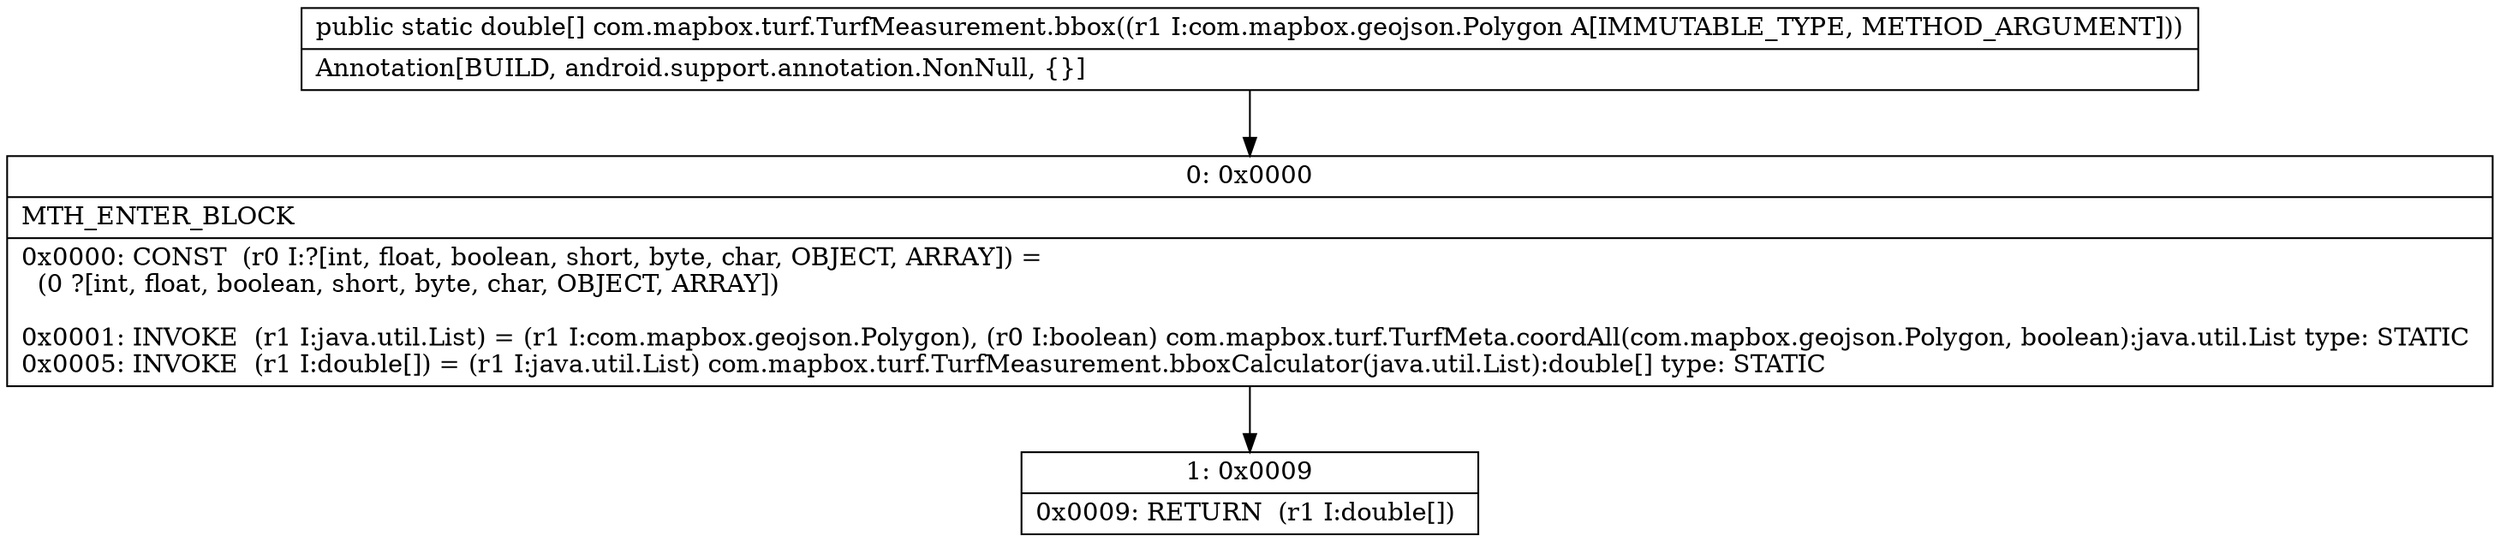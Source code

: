 digraph "CFG forcom.mapbox.turf.TurfMeasurement.bbox(Lcom\/mapbox\/geojson\/Polygon;)[D" {
Node_0 [shape=record,label="{0\:\ 0x0000|MTH_ENTER_BLOCK\l|0x0000: CONST  (r0 I:?[int, float, boolean, short, byte, char, OBJECT, ARRAY]) = \l  (0 ?[int, float, boolean, short, byte, char, OBJECT, ARRAY])\l \l0x0001: INVOKE  (r1 I:java.util.List) = (r1 I:com.mapbox.geojson.Polygon), (r0 I:boolean) com.mapbox.turf.TurfMeta.coordAll(com.mapbox.geojson.Polygon, boolean):java.util.List type: STATIC \l0x0005: INVOKE  (r1 I:double[]) = (r1 I:java.util.List) com.mapbox.turf.TurfMeasurement.bboxCalculator(java.util.List):double[] type: STATIC \l}"];
Node_1 [shape=record,label="{1\:\ 0x0009|0x0009: RETURN  (r1 I:double[]) \l}"];
MethodNode[shape=record,label="{public static double[] com.mapbox.turf.TurfMeasurement.bbox((r1 I:com.mapbox.geojson.Polygon A[IMMUTABLE_TYPE, METHOD_ARGUMENT]))  | Annotation[BUILD, android.support.annotation.NonNull, \{\}]\l}"];
MethodNode -> Node_0;
Node_0 -> Node_1;
}

